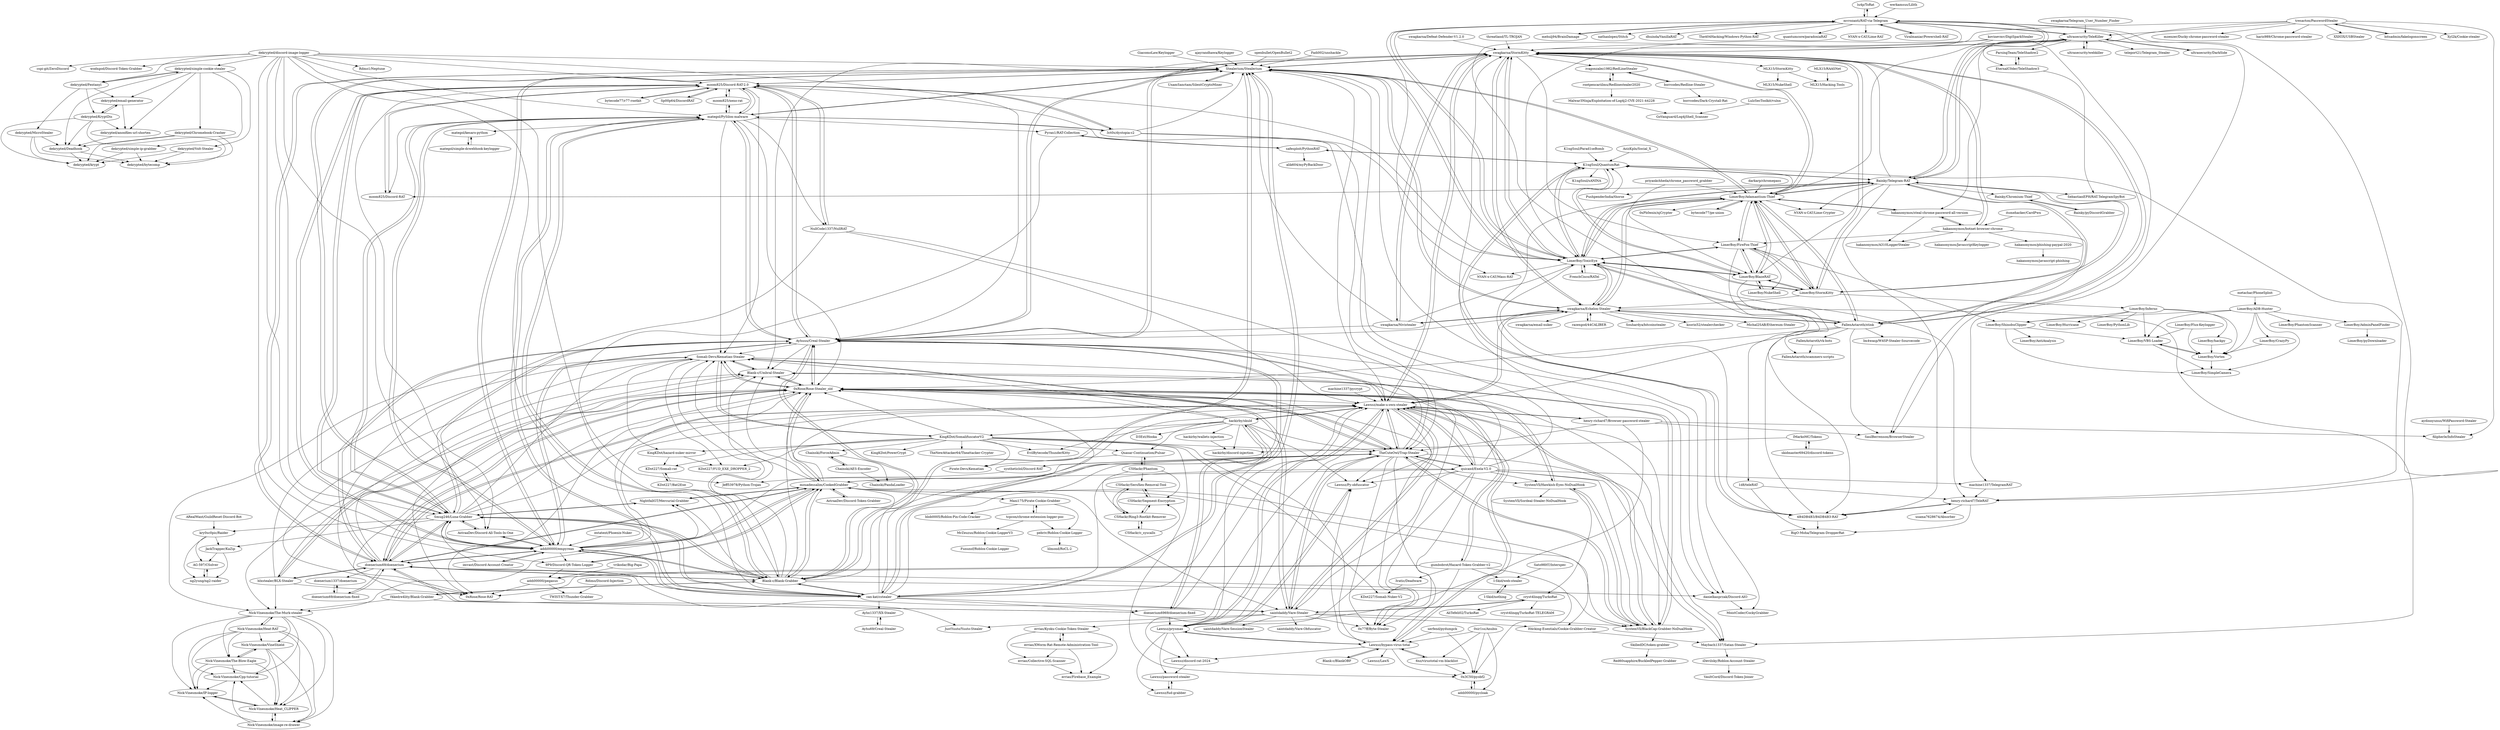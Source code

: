 digraph G {
"lu4p/ToRat" -> "mvrozanti/RAT-via-Telegram" ["e"=1]
"ajayrandhawa/Keylogger" -> "Stealerium/Stealerium" ["e"=1]
"ParsingTeam/TeleShadow2" -> "EternalC0der/TeleShadow3"
"EternalC0der/TeleShadow3" -> "ParsingTeam/TeleShadow2"
"EternalC0der/TeleShadow3" -> "SebastianEPH/RAT.TelegramSpyBot"
"itsmehacker/CardPwn" -> "hakanonymos/botnet-browser-chrome" ["e"=1]
"Viralmaniar/Powershell-RAT" -> "mvrozanti/RAT-via-Telegram" ["e"=1]
"bytecode77/r77-rootkit" -> "moom825/Discord-RAT-2.0" ["e"=1]
"hakanonymos/botnet-browser-chrome" -> "hakanonymos/JavascriptKeylogger"
"hakanonymos/botnet-browser-chrome" -> "hakanonymos/A310LoggerStealer"
"hakanonymos/botnet-browser-chrome" -> "hakanonymos/steal-chrome-password-all-version" ["e"=1]
"hakanonymos/botnet-browser-chrome" -> "hakanonymos/phishing-paypal-2020"
"hakanonymos/botnet-browser-chrome" -> "SaulBerrenson/BrowserStealer"
"hakanonymos/botnet-browser-chrome" -> "LimerBoy/FireFox-Thief"
"hakanonymos/botnet-browser-chrome" -> "swagkarna/StormKitty"
"ultrasecurity/TeleKiller" -> "ultrasecurity/DarkSide" ["e"=1]
"ultrasecurity/TeleKiller" -> "ultrasecurity/webkiller" ["e"=1]
"ultrasecurity/TeleKiller" -> "swagkarna/StormKitty"
"ultrasecurity/TeleKiller" -> "EternalC0der/TeleShadow3"
"ultrasecurity/TeleKiller" -> "Bainky/Telegram-RAT"
"ultrasecurity/TeleKiller" -> "mvrozanti/RAT-via-Telegram"
"ultrasecurity/TeleKiller" -> "ParsingTeam/TeleShadow2"
"ultrasecurity/TeleKiller" -> "teleport21/Telegram_Stealer"
"darkarp/chromepass" -> "LimerBoy/Adamantium-Thief" ["e"=1]
"bytecode77/pe-union" -> "LimerBoy/Adamantium-Thief" ["e"=1]
"ultrasecurity/webkiller" -> "ultrasecurity/TeleKiller" ["e"=1]
"kovinevmv/DigiSparkStealer" -> "SaulBerrenson/BrowserStealer" ["e"=1]
"kovinevmv/DigiSparkStealer" -> "swagkarna/StormKitty" ["e"=1]
"kovinevmv/DigiSparkStealer" -> "LimerBoy/ToxicEye" ["e"=1]
"kovinevmv/DigiSparkStealer" -> "LimerBoy/Adamantium-Thief" ["e"=1]
"metachar/PhoneSploit" -> "LimerBoy/ADB-Hunter" ["e"=1]
"JackTrapper/KaZip" -> "AG-597/CSolver"
"JackTrapper/KaZip" -> "ng2yung/ng2-raider"
"LimerBoy/hackpy" -> "LimerBoy/Vortex"
"bitsadmin/fakelogonscreen" -> "tresacton/PasswordStealer" ["e"=1]
"Bainky/Telegram-RAT" -> "mvrozanti/RAT-via-Telegram"
"Bainky/Telegram-RAT" -> "LimerBoy/ToxicEye"
"Bainky/Telegram-RAT" -> "K1ngSoul/QuantumRat"
"Bainky/Telegram-RAT" -> "Bainky/Chromium-Thief"
"Bainky/Telegram-RAT" -> "LimerBoy/StormKitty"
"Bainky/Telegram-RAT" -> "FallenAstaroth/stink"
"Bainky/Telegram-RAT" -> "LimerBoy/BlazeRAT"
"Bainky/Telegram-RAT" -> "LimerBoy/Adamantium-Thief"
"Bainky/Telegram-RAT" -> "4B4DB4B3/B4DB4B3-RAT"
"Bainky/Telegram-RAT" -> "swagkarna/StormKitty"
"Bainky/Telegram-RAT" -> "ultrasecurity/TeleKiller"
"Bainky/Telegram-RAT" -> "PushpenderIndia/thorse" ["e"=1]
"Bainky/Telegram-RAT" -> "SebastianEPH/RAT.TelegramSpyBot"
"Bainky/Telegram-RAT" -> "NYAN-x-CAT/Lime-Crypter" ["e"=1]
"Bainky/Telegram-RAT" -> "moom825/Discord-RAT" ["e"=1]
"LimerBoy/ToxicEye" -> "LimerBoy/Adamantium-Thief"
"LimerBoy/ToxicEye" -> "Bainky/Telegram-RAT"
"LimerBoy/ToxicEye" -> "swagkarna/StormKitty"
"LimerBoy/ToxicEye" -> "LimerBoy/BlazeRAT"
"LimerBoy/ToxicEye" -> "K1ngSoul/QuantumRat"
"LimerBoy/ToxicEye" -> "LimerBoy/StormKitty"
"LimerBoy/ToxicEye" -> "mvrozanti/RAT-via-Telegram"
"LimerBoy/ToxicEye" -> "LimerBoy/FireFox-Thief"
"LimerBoy/ToxicEye" -> "henry-richard7/TeleRAT"
"LimerBoy/ToxicEye" -> "4B4DB4B3/B4DB4B3-RAT"
"LimerBoy/ToxicEye" -> "FrenchCisco/RATel" ["e"=1]
"LimerBoy/ToxicEye" -> "NYAN-x-CAT/Mass-RAT" ["e"=1]
"LimerBoy/ToxicEye" -> "Stealerium/Stealerium"
"LimerBoy/ToxicEye" -> "swagkarna/Echelon-Stealer"
"LimerBoy/ToxicEye" -> "FallenAstaroth/stink"
"swagkarna/Echelon-Stealer" -> "swagkarna/StormKitty"
"swagkarna/Echelon-Stealer" -> "Maybach1337/Satan-Stealer"
"swagkarna/Echelon-Stealer" -> "razexgod/44CALIBER"
"swagkarna/Echelon-Stealer" -> "Souhardya/bitcoinstealer" ["e"=1]
"swagkarna/Echelon-Stealer" -> "Lawxsz/make-u-own-stealer"
"swagkarna/Echelon-Stealer" -> "kzorin52/stealerchecker" ["e"=1]
"swagkarna/Echelon-Stealer" -> "Stealerium/Stealerium"
"swagkarna/Echelon-Stealer" -> "FallenAstaroth/stink"
"swagkarna/Echelon-Stealer" -> "LimerBoy/ToxicEye"
"swagkarna/Echelon-Stealer" -> "LimerBoy/Adamantium-Thief"
"swagkarna/Echelon-Stealer" -> "Michal2SAB/Ethereum-Stealer" ["e"=1]
"swagkarna/Echelon-Stealer" -> "swagkarna/Nivistealer" ["e"=1]
"swagkarna/Echelon-Stealer" -> "swagkarna/email-nuker"
"PushpenderIndia/thorse" -> "K1ngSoul/QuantumRat" ["e"=1]
"Sp00p64/DiscordRAT" -> "moom825/Discord-RAT-2.0" ["e"=1]
"LimerBoy/StormKitty" -> "LimerBoy/BlazeRAT"
"LimerBoy/StormKitty" -> "LimerBoy/ToxicEye"
"LimerBoy/StormKitty" -> "LimerBoy/Adamantium-Thief"
"LimerBoy/StormKitty" -> "LimerBoy/FireFox-Thief"
"LimerBoy/StormKitty" -> "Bainky/Telegram-RAT"
"LimerBoy/StormKitty" -> "LimerBoy/Inferno"
"LimerBoy/StormKitty" -> "swagkarna/StormKitty"
"LimerBoy/StormKitty" -> "swagkarna/Echelon-Stealer"
"openbullet/OpenBullet2" -> "Stealerium/Stealerium" ["e"=1]
"swagkarna/Telegram_User_Number_Finder" -> "ultrasecurity/TeleKiller" ["e"=1]
"K1ngSoul/QuantumRat" -> "LimerBoy/ToxicEye"
"K1ngSoul/QuantumRat" -> "4B4DB4B3/B4DB4B3-RAT"
"K1ngSoul/QuantumRat" -> "safesploit/PythonRAT"
"K1ngSoul/QuantumRat" -> "LimerBoy/BlazeRAT"
"K1ngSoul/QuantumRat" -> "Bainky/Telegram-RAT"
"K1ngSoul/QuantumRat" -> "K1ngSoul/sANINA" ["e"=1]
"K1ngSoul/QuantumRat" -> "henry-richard7/TeleRAT"
"henry-richard7/TeleRAT" -> "BigO-Moha/Telegram-DropperRat"
"henry-richard7/TeleRAT" -> "4B4DB4B3/B4DB4B3-RAT"
"henry-richard7/TeleRAT" -> "usama7628674/Absorber"
"aydinnyunus/WifiPassword-Stealer" -> "filipherle/InfoStealer" ["e"=1]
"swagkarna/StormKitty" -> "LimerBoy/ToxicEye"
"swagkarna/StormKitty" -> "swagkarna/Echelon-Stealer"
"swagkarna/StormKitty" -> "Lawxsz/make-u-own-stealer"
"swagkarna/StormKitty" -> "Stealerium/Stealerium"
"swagkarna/StormKitty" -> "Blank-c/Umbral-Stealer"
"swagkarna/StormKitty" -> "ultrasecurity/TeleKiller"
"swagkarna/StormKitty" -> "LimerBoy/Adamantium-Thief"
"swagkarna/StormKitty" -> "Ayhuuu/Creal-Stealer"
"swagkarna/StormKitty" -> "FallenAstaroth/stink"
"swagkarna/StormKitty" -> "LimerBoy/StormKitty"
"swagkarna/StormKitty" -> "hakanonymos/botnet-browser-chrome"
"swagkarna/StormKitty" -> "LimerBoy/FireFox-Thief"
"swagkarna/StormKitty" -> "MLX15/StormKitty"
"swagkarna/StormKitty" -> "ivagonzalez1982/RedLineStealer"
"swagkarna/StormKitty" -> "swagkarna/Nivistealer" ["e"=1]
"LimerBoy/Adamantium-Thief" -> "LimerBoy/FireFox-Thief"
"LimerBoy/Adamantium-Thief" -> "LimerBoy/ToxicEye"
"LimerBoy/Adamantium-Thief" -> "LimerBoy/StormKitty"
"LimerBoy/Adamantium-Thief" -> "LimerBoy/BlazeRAT"
"LimerBoy/Adamantium-Thief" -> "Stealerium/Stealerium"
"LimerBoy/Adamantium-Thief" -> "0xPh0enix/njCrypter" ["e"=1]
"LimerBoy/Adamantium-Thief" -> "swagkarna/StormKitty"
"LimerBoy/Adamantium-Thief" -> "bytecode77/pe-union" ["e"=1]
"LimerBoy/Adamantium-Thief" -> "FallenAstaroth/stink"
"LimerBoy/Adamantium-Thief" -> "K1ngSoul/QuantumRat"
"LimerBoy/Adamantium-Thief" -> "Bainky/Telegram-RAT"
"LimerBoy/Adamantium-Thief" -> "MoistCoder/CockyGrabber"
"LimerBoy/Adamantium-Thief" -> "swagkarna/Echelon-Stealer"
"LimerBoy/Adamantium-Thief" -> "NYAN-x-CAT/Lime-Crypter" ["e"=1]
"LimerBoy/Adamantium-Thief" -> "hakanonymos/steal-chrome-password-all-version" ["e"=1]
"LimerBoy/FireFox-Thief" -> "LimerBoy/Adamantium-Thief"
"LimerBoy/FireFox-Thief" -> "LimerBoy/BlazeRAT"
"LimerBoy/FireFox-Thief" -> "LimerBoy/NukeShell"
"LimerBoy/FireFox-Thief" -> "4B4DB4B3/B4DB4B3-RAT"
"LimerBoy/FireFox-Thief" -> "LimerBoy/StormKitty"
"LimerBoy/FireFox-Thief" -> "LimerBoy/ShinobuClipper"
"LimerBoy/FireFox-Thief" -> "LimerBoy/ToxicEye"
"henry-richard7/Browser-password-stealer" -> "Lawxsz/make-u-own-stealer" ["e"=1]
"henry-richard7/Browser-password-stealer" -> "SaulBerrenson/BrowserStealer" ["e"=1]
"henry-richard7/Browser-password-stealer" -> "swagkarna/StormKitty" ["e"=1]
"henry-richard7/Browser-password-stealer" -> "TheCuteOwl/Trap-Stealer" ["e"=1]
"henry-richard7/Browser-password-stealer" -> "filipherle/InfoStealer" ["e"=1]
"henry-richard7/Browser-password-stealer" -> "Lawxsz/prysmax" ["e"=1]
"K1ngSoul/Parad1seBomb" -> "K1ngSoul/QuantumRat"
"threatland/TL-TROJAN" -> "swagkarna/StormKitty" ["e"=1]
"ARealWant/GuildReset-Discord-Bot" -> "kry0sc0pic/Raider" ["e"=1]
"AzizKpln/Social_X" -> "K1ngSoul/QuantumRat" ["e"=1]
"LimerBoy/Flux-Keylogger" -> "LimerBoy/Vortex"
"LimerBoy/Flux-Keylogger" -> "LimerBoy/VBS-Loader"
"LimerBoy/BlazeRAT" -> "LimerBoy/NukeShell"
"LimerBoy/BlazeRAT" -> "LimerBoy/FireFox-Thief"
"LimerBoy/BlazeRAT" -> "LimerBoy/StormKitty"
"LimerBoy/BlazeRAT" -> "LimerBoy/ToxicEye"
"LimerBoy/BlazeRAT" -> "4B4DB4B3/B4DB4B3-RAT"
"LimerBoy/BlazeRAT" -> "K1ngSoul/QuantumRat"
"LimerBoy/BlazeRAT" -> "LimerBoy/Adamantium-Thief"
"tresacton/PasswordStealer" -> "bitsadmin/fakelogonscreen" ["e"=1]
"tresacton/PasswordStealer" -> "Xyl2k/Cookie-stealer" ["e"=1]
"tresacton/PasswordStealer" -> "mzenzer/Ducky-chrome-password-stealer"
"tresacton/PasswordStealer" -> "hakanonymos/steal-chrome-password-all-version" ["e"=1]
"tresacton/PasswordStealer" -> "filipherle/InfoStealer"
"tresacton/PasswordStealer" -> "haris989/Chrome-password-stealer" ["e"=1]
"tresacton/PasswordStealer" -> "XXH3X/USBStealer"
"tresacton/PasswordStealer" -> "ultrasecurity/TeleKiller"
"tresacton/PasswordStealer" -> "swagkarna/StormKitty"
"FallenAstaroth/stink" -> "Bainky/Telegram-RAT"
"FallenAstaroth/stink" -> "swagkarna/StormKitty"
"FallenAstaroth/stink" -> "Im4wasp/W4SP-Stealer-Sourcecode"
"FallenAstaroth/stink" -> "swagkarna/Echelon-Stealer"
"FallenAstaroth/stink" -> "FallenAstaroth/scammers-scripts"
"FallenAstaroth/stink" -> "LimerBoy/Adamantium-Thief"
"FallenAstaroth/stink" -> "LimerBoy/ToxicEye"
"FallenAstaroth/stink" -> "0xRose/Rose-Stealer_old"
"FallenAstaroth/stink" -> "Lawxsz/make-u-own-stealer"
"FallenAstaroth/stink" -> "SaulBerrenson/BrowserStealer"
"FallenAstaroth/stink" -> "FallenAstaroth/vk-bots"
"borrcodes/Redline-Stealer" -> "ivagonzalez1982/RedLineStealer"
"borrcodes/Redline-Stealer" -> "borrcodes/Dark-Crystall-Rat"
"hakanonymos/steal-chrome-password-all-version" -> "hakanonymos/botnet-browser-chrome" ["e"=1]
"hakanonymos/steal-chrome-password-all-version" -> "hakanonymos/A310LoggerStealer" ["e"=1]
"hakanonymos/steal-chrome-password-all-version" -> "LimerBoy/Adamantium-Thief" ["e"=1]
"kry0sc0pic/Raider" -> "JackTrapper/KaZip"
"kry0sc0pic/Raider" -> "AG-597/CSolver"
"kry0sc0pic/Raider" -> "ng2yung/ng2-raider"
"FallenAstaroth/vk-bots" -> "FallenAstaroth/scammers-scripts"
"Bainky/pyDiscordGrabber" -> "Bainky/Chromium-Thief"
"LimerBoy/NukeShell" -> "LimerBoy/BlazeRAT"
"ivagonzalez1982/RedLineStealer" -> "borrcodes/Redline-Stealer"
"ivagonzalez1982/RedLineStealer" -> "rootpencariilmu/Redlinestealer2020"
"Bainky/Chromium-Thief" -> "Bainky/pyDiscordGrabber"
"hakanonymos/phishing-paypal-2020" -> "hakanonymos/javascript-phishing"
"LulzSecToolkit/vulnx" -> "GoVanguard/Log4jShell_Scanner"
"LimerBoy/Inferno" -> "LimerBoy/VBS-Loader"
"LimerBoy/Inferno" -> "LimerBoy/Hurricane"
"LimerBoy/Inferno" -> "LimerBoy/ShinobuClipper"
"LimerBoy/Inferno" -> "LimerBoy/hackpy"
"LimerBoy/Inferno" -> "LimerBoy/Vortex"
"LimerBoy/Inferno" -> "LimerBoy/PythonLib"
"LimerBoy/ShinobuClipper" -> "LimerBoy/AntiAnalysis"
"LimerBoy/ShinobuClipper" -> "LimerBoy/VBS-Loader"
"LimerBoy/ShinobuClipper" -> "LimerBoy/SimpleCamera"
"LimerBoy/ADB-Hunter" -> "LimerBoy/CrazyPy"
"LimerBoy/ADB-Hunter" -> "LimerBoy/AdminPanelFinder"
"LimerBoy/ADB-Hunter" -> "LimerBoy/SimpleCamera"
"LimerBoy/ADB-Hunter" -> "LimerBoy/Vortex"
"LimerBoy/ADB-Hunter" -> "LimerBoy/ShinobuClipper"
"LimerBoy/ADB-Hunter" -> "LimerBoy/VBS-Loader"
"LimerBoy/ADB-Hunter" -> "LimerBoy/PhantomScanner"
"LimerBoy/CrazyPy" -> "LimerBoy/Vortex"
"LimerBoy/AdminPanelFinder" -> "LimerBoy/pyDownloader"
"LimerBoy/VBS-Loader" -> "LimerBoy/Vortex"
"LimerBoy/VBS-Loader" -> "LimerBoy/SimpleCamera"
"LimerBoy/Vortex" -> "LimerBoy/SimpleCamera"
"LimerBoy/Vortex" -> "LimerBoy/VBS-Loader"
"1d8/teleRAT" -> "BigO-Moha/Telegram-DropperRat"
"1d8/teleRAT" -> "henry-richard7/TeleRAT"
"NightfallGT/Mercurial-Grabber" -> "mouadessalim/CookedGrabber" ["e"=1]
"NightfallGT/Mercurial-Grabber" -> "Smug246/Luna-Grabber" ["e"=1]
"can-kat/cstealer" -> "Ayhuuu/Creal-Stealer"
"can-kat/cstealer" -> "Stealerium/Stealerium"
"can-kat/cstealer" -> "addi00000/empyrean"
"can-kat/cstealer" -> "Lawxsz/make-u-own-stealer"
"can-kat/cstealer" -> "Blank-c/Blank-Grabber"
"can-kat/cstealer" -> "Smug246/Luna-Grabber"
"can-kat/cstealer" -> "mategol/PySilon-malware"
"can-kat/cstealer" -> "Ayhx1337/XX-Stealer"
"can-kat/cstealer" -> "0xRose/Rose-Stealer_old"
"can-kat/cstealer" -> "doenerium6969/doenerium-fixed" ["e"=1]
"can-kat/cstealer" -> "mouadessalim/CookedGrabber"
"can-kat/cstealer" -> "doenerium69/doenerium"
"can-kat/cstealer" -> "quicaxd/Exela-V2.0"
"can-kat/cstealer" -> "saintdaddy/Vare-Stealer"
"can-kat/cstealer" -> "TheCuteOwl/Trap-Stealer"
"ultrasecurity/DarkSide" -> "ultrasecurity/TeleKiller" ["e"=1]
"moom825/Discord-RAT" -> "moom825/Discord-RAT-2.0" ["e"=1]
"AstraaDev/Discord-Token-Grabber" -> "mouadessalim/CookedGrabber" ["e"=1]
"9P9/Discord-QR-Token-Logger" -> "mouadessalim/CookedGrabber" ["e"=1]
"9P9/Discord-QR-Token-Logger" -> "addi00000/pegasus" ["e"=1]
"swagkarna/Defeat-Defender-V1.2.0" -> "swagkarna/StormKitty" ["e"=1]
"4B4DB4B3/B4DB4B3-RAT" -> "henry-richard7/TeleRAT"
"4B4DB4B3/B4DB4B3-RAT" -> "BigO-Moha/Telegram-DropperRat"
"4B4DB4B3/B4DB4B3-RAT" -> "K1ngSoul/QuantumRat"
"Rdimo/Discord-Injection" -> "TWIST-X7/Thunder-Grabber" ["e"=1]
"razexgod/44CALIBER" -> "swagkarna/Echelon-Stealer"
"NullCode1337/NullRAT" -> "moom825/Discord-RAT-2.0" ["e"=1]
"NullCode1337/NullRAT" -> "0xRose/Rose-RAT" ["e"=1]
"NullCode1337/NullRAT" -> "TheCuteOwl/Trap-Stealer" ["e"=1]
"NullCode1337/NullRAT" -> "Lawxsz/make-u-own-stealer" ["e"=1]
"MLX15/StormKitty" -> "MLX15/Hacking.Tools"
"MLX15/StormKitty" -> "MLX15/NukeShell"
"MLX15/RAASNet" -> "MLX15/Hacking.Tools"
"FrenchCisco/RATel" -> "LimerBoy/ToxicEye" ["e"=1]
"pebriv/Roblox-Cookie-Logger" -> "lilmond/RoCL-2"
"rootpencariilmu/Redlinestealer2020" -> "ivagonzalez1982/RedLineStealer"
"rootpencariilmu/Redlinestealer2020" -> "Malwar3Ninja/Exploitation-of-Log4j2-CVE-2021-44228"
"vrikodar/Big-Papa" -> "addi00000/pegasus"
"swagkarna/Nivistealer" -> "swagkarna/Echelon-Stealer" ["e"=1]
"swagkarna/Nivistealer" -> "LimerBoy/ToxicEye" ["e"=1]
"swagkarna/Nivistealer" -> "swagkarna/StormKitty" ["e"=1]
"swagkarna/Nivistealer" -> "Stealerium/Stealerium" ["e"=1]
"swagkarna/Nivistealer" -> "Ayhuuu/Creal-Stealer" ["e"=1]
"Smug246/Luna-Grabber" -> "addi00000/empyrean"
"Smug246/Luna-Grabber" -> "Blank-c/Blank-Grabber"
"Smug246/Luna-Grabber" -> "Ayhuuu/Creal-Stealer"
"Smug246/Luna-Grabber" -> "0xRose/Rose-Stealer_old"
"Smug246/Luna-Grabber" -> "mategol/PySilon-malware"
"Smug246/Luna-Grabber" -> "can-kat/cstealer"
"Smug246/Luna-Grabber" -> "AstraaDev/Discord-All-Tools-In-One" ["e"=1]
"Smug246/Luna-Grabber" -> "JackTrapper/KaZip"
"Smug246/Luna-Grabber" -> "moom825/Discord-RAT-2.0"
"Smug246/Luna-Grabber" -> "Somali-Devs/Kematian-Stealer"
"Smug246/Luna-Grabber" -> "kry0sc0pic/Raider"
"Smug246/Luna-Grabber" -> "NightfallGT/Mercurial-Grabber" ["e"=1]
"Smug246/Luna-Grabber" -> "Stealerium/Stealerium"
"Smug246/Luna-Grabber" -> "doenerium69/doenerium"
"Smug246/Luna-Grabber" -> "Lawxsz/make-u-own-stealer"
"danielkasprzak/Discord-AIO" -> "MoistCoder/CockyGrabber" ["e"=1]
"Stealerium/Stealerium" -> "Ayhuuu/Creal-Stealer"
"Stealerium/Stealerium" -> "can-kat/cstealer"
"Stealerium/Stealerium" -> "Blank-c/Blank-Grabber"
"Stealerium/Stealerium" -> "swagkarna/StormKitty"
"Stealerium/Stealerium" -> "addi00000/empyrean"
"Stealerium/Stealerium" -> "LimerBoy/Adamantium-Thief"
"Stealerium/Stealerium" -> "mategol/PySilon-malware"
"Stealerium/Stealerium" -> "LimerBoy/ToxicEye"
"Stealerium/Stealerium" -> "swagkarna/Echelon-Stealer"
"Stealerium/Stealerium" -> "Lawxsz/make-u-own-stealer"
"Stealerium/Stealerium" -> "danielkasprzak/Discord-AIO" ["e"=1]
"Stealerium/Stealerium" -> "UnamSanctam/SilentCryptoMiner" ["e"=1]
"Stealerium/Stealerium" -> "doenerium69/doenerium"
"Stealerium/Stealerium" -> "Smug246/Luna-Grabber"
"Stealerium/Stealerium" -> "moom825/Discord-RAT-2.0"
"AstraaDev/Discord-All-Tools-In-One" -> "addi00000/empyrean" ["e"=1]
"AstraaDev/Discord-All-Tools-In-One" -> "Smug246/Luna-Grabber" ["e"=1]
"extatent/Phoenix-Nuker" -> "addi00000/empyrean" ["e"=1]
"addi00000/empyrean" -> "Smug246/Luna-Grabber"
"addi00000/empyrean" -> "Ayhuuu/Creal-Stealer"
"addi00000/empyrean" -> "Blank-c/Blank-Grabber"
"addi00000/empyrean" -> "can-kat/cstealer"
"addi00000/empyrean" -> "Stealerium/Stealerium"
"addi00000/empyrean" -> "0xRose/Rose-Stealer_old"
"addi00000/empyrean" -> "AstraaDev/Discord-All-Tools-In-One" ["e"=1]
"addi00000/empyrean" -> "Lawxsz/make-u-own-stealer"
"addi00000/empyrean" -> "mategol/PySilon-malware"
"addi00000/empyrean" -> "mouadessalim/CookedGrabber"
"addi00000/empyrean" -> "9P9/Discord-QR-Token-Logger" ["e"=1]
"addi00000/empyrean" -> "doenerium69/doenerium"
"addi00000/empyrean" -> "imvast/Discord-Account-Creator" ["e"=1]
"addi00000/empyrean" -> "NightfallGT/Mercurial-Grabber" ["e"=1]
"addi00000/empyrean" -> "moom825/Discord-RAT-2.0"
"3ct0s/dystopia-c2" -> "moom825/Discord-RAT-2.0" ["e"=1]
"3ct0s/dystopia-c2" -> "mategol/PySilon-malware" ["e"=1]
"3ct0s/dystopia-c2" -> "TheCuteOwl/Trap-Stealer" ["e"=1]
"3ct0s/dystopia-c2" -> "LimerBoy/ToxicEye" ["e"=1]
"3ct0s/dystopia-c2" -> "Stealerium/Stealerium" ["e"=1]
"tcpcon/chrome-extension-logger-poc" -> "MrZeuzus/Roblox-Cookie-LoggerV3"
"tcpcon/chrome-extension-logger-poc" -> "pebriv/Roblox-Cookie-Logger"
"tcpcon/chrome-extension-logger-poc" -> "Mani175/Pirate-Cookie-Grabber"
"UnamSanctam/SilentCryptoMiner" -> "Stealerium/Stealerium" ["e"=1]
"0sir1ss/Anubis" -> "0x3C50/pyobf2" ["e"=1]
"0sir1ss/Anubis" -> "Lawxsz/bypass-virus-total" ["e"=1]
"0sir1ss/Anubis" -> "addi00000/pycloak" ["e"=1]
"0sir1ss/Anubis" -> "6nz/virustotal-vm-blacklist" ["e"=1]
"Blank-c/BlankOBF" -> "Lawxsz/bypass-virus-total"
"dekrypted/simple-ip-grabber" -> "dekrypted/krypt"
"dekrypted/simple-ip-grabber" -> "dekrypted/bytecomp"
"Blank-c/Blank-Grabber" -> "addi00000/empyrean"
"Blank-c/Blank-Grabber" -> "Ayhuuu/Creal-Stealer"
"Blank-c/Blank-Grabber" -> "Smug246/Luna-Grabber"
"Blank-c/Blank-Grabber" -> "Stealerium/Stealerium"
"Blank-c/Blank-Grabber" -> "f4kedre4lity/Blank-Grabber"
"Blank-c/Blank-Grabber" -> "mategol/PySilon-malware"
"Blank-c/Blank-Grabber" -> "Blank-c/Umbral-Stealer"
"Blank-c/Blank-Grabber" -> "can-kat/cstealer"
"Blank-c/Blank-Grabber" -> "0xRose/Rose-Stealer_old"
"Blank-c/Blank-Grabber" -> "Lawxsz/make-u-own-stealer"
"Blank-c/Blank-Grabber" -> "mouadessalim/CookedGrabber"
"Blank-c/Blank-Grabber" -> "doenerium69/doenerium"
"Blank-c/Blank-Grabber" -> "Somali-Devs/Kematian-Stealer"
"Blank-c/Blank-Grabber" -> "danielkasprzak/Discord-AIO" ["e"=1]
"Blank-c/Blank-Grabber" -> "NightfallGT/Mercurial-Grabber" ["e"=1]
"addi00000/pegasus" -> "TWIST-X7/Thunder-Grabber"
"addi00000/pegasus" -> "0xRose/Rose-RAT"
"dekrypted/MicroStealer" -> "dekrypted/bytecomp"
"dekrypted/MicroStealer" -> "dekrypted/krypt"
"dekrypted/MicroStealer" -> "dekrypted/Deadhook"
"serfend/pydumpck" -> "0x3C50/pyobf2" ["e"=1]
"serfend/pydumpck" -> "Lawxsz/bypass-virus-total" ["e"=1]
"Pyran1/RAT-Collection" -> "safesploit/PythonRAT" ["e"=1]
"Pyran1/RAT-Collection" -> "Jeff53978/Python-Trojan" ["e"=1]
"6nz/virustotal-vm-blacklist" -> "Lawxsz/bypass-virus-total"
"6nz/virustotal-vm-blacklist" -> "0x3C50/pyobf2"
"safesploit/PythonRAT" -> "alik604/myPyBackDoor"
"safesploit/PythonRAT" -> "K1ngSoul/QuantumRat"
"safesploit/PythonRAT" -> "Pyran1/RAT-Collection" ["e"=1]
"dekrypted/Chromebook-Crasher" -> "dekrypted/bytecomp"
"dekrypted/Chromebook-Crasher" -> "dekrypted/krypt"
"dekrypted/Chromebook-Crasher" -> "dekrypted/Deadhook"
"3ratic/Deadware" -> "KDot227/Somali-Nuker-V2" ["e"=1]
"dekrypted/KryptDis" -> "dekrypted/email-generator"
"dekrypted/KryptDis" -> "dekrypted/bytecomp"
"dekrypted/KryptDis" -> "dekrypted/krypt"
"dekrypted/KryptDis" -> "dekrypted/anonfiles-url-shorten"
"dekrypted/KryptDis" -> "dekrypted/Deadhook"
"Malwar3Ninja/Exploitation-of-Log4j2-CVE-2021-44228" -> "GoVanguard/Log4jShell_Scanner"
"dekrypted/Deadhook" -> "dekrypted/bytecomp"
"dekrypted/Deadhook" -> "dekrypted/krypt"
"Ayhuuu/Creal-Stealer" -> "addi00000/empyrean"
"Ayhuuu/Creal-Stealer" -> "Blank-c/Blank-Grabber"
"Ayhuuu/Creal-Stealer" -> "can-kat/cstealer"
"Ayhuuu/Creal-Stealer" -> "Stealerium/Stealerium"
"Ayhuuu/Creal-Stealer" -> "Smug246/Luna-Grabber"
"Ayhuuu/Creal-Stealer" -> "Lawxsz/make-u-own-stealer"
"Ayhuuu/Creal-Stealer" -> "0xRose/Rose-Stealer_old"
"Ayhuuu/Creal-Stealer" -> "doenerium69/doenerium"
"Ayhuuu/Creal-Stealer" -> "swagkarna/StormKitty"
"Ayhuuu/Creal-Stealer" -> "Somali-Devs/Kematian-Stealer"
"Ayhuuu/Creal-Stealer" -> "moom825/Discord-RAT-2.0"
"Ayhuuu/Creal-Stealer" -> "mategol/PySilon-malware"
"Ayhuuu/Creal-Stealer" -> "danielkasprzak/Discord-AIO" ["e"=1]
"Ayhuuu/Creal-Stealer" -> "Blank-c/Umbral-Stealer"
"Ayhuuu/Creal-Stealer" -> "swagkarna/Echelon-Stealer"
"dekrypted/discord-image-logger" -> "Smug246/Luna-Grabber"
"dekrypted/discord-image-logger" -> "addi00000/empyrean"
"dekrypted/discord-image-logger" -> "Ayhuuu/Creal-Stealer"
"dekrypted/discord-image-logger" -> "Blank-c/Blank-Grabber"
"dekrypted/discord-image-logger" -> "dekrypted/simple-cookie-stealer"
"dekrypted/discord-image-logger" -> "can-kat/cstealer"
"dekrypted/discord-image-logger" -> "mategol/PySilon-malware"
"dekrypted/discord-image-logger" -> "dekrypted/Fentanyl"
"dekrypted/discord-image-logger" -> "Stealerium/Stealerium"
"dekrypted/discord-image-logger" -> "moom825/Discord-RAT-2.0"
"dekrypted/discord-image-logger" -> "Rdmo1/Neptune" ["e"=1]
"dekrypted/discord-image-logger" -> "AstraaDev/Discord-All-Tools-In-One" ["e"=1]
"dekrypted/discord-image-logger" -> "cspi-git/ZeroDiscord" ["e"=1]
"dekrypted/discord-image-logger" -> "9P9/Discord-QR-Token-Logger" ["e"=1]
"dekrypted/discord-image-logger" -> "wodxgod/Discord-Token-Grabber" ["e"=1]
"moom825/Discord-RAT-2.0" -> "moom825/Discord-RAT" ["e"=1]
"moom825/Discord-RAT-2.0" -> "NullCode1337/NullRAT" ["e"=1]
"moom825/Discord-RAT-2.0" -> "mategol/PySilon-malware"
"moom825/Discord-RAT-2.0" -> "Sp00p64/DiscordRAT" ["e"=1]
"moom825/Discord-RAT-2.0" -> "moom825/xeno-rat" ["e"=1]
"moom825/Discord-RAT-2.0" -> "bytecode77/r77-rootkit" ["e"=1]
"moom825/Discord-RAT-2.0" -> "3ct0s/dystopia-c2" ["e"=1]
"moom825/Discord-RAT-2.0" -> "Ayhuuu/Creal-Stealer"
"moom825/Discord-RAT-2.0" -> "Smug246/Luna-Grabber"
"moom825/Discord-RAT-2.0" -> "AstraaDev/Discord-All-Tools-In-One" ["e"=1]
"moom825/Discord-RAT-2.0" -> "Somali-Devs/Kematian-Stealer"
"moom825/Discord-RAT-2.0" -> "Stealerium/Stealerium"
"moom825/Discord-RAT-2.0" -> "addi00000/empyrean"
"moom825/Discord-RAT-2.0" -> "LimerBoy/ToxicEye"
"moom825/Discord-RAT-2.0" -> "danielkasprzak/Discord-AIO" ["e"=1]
"MrZeuzus/Roblox-Cookie-LoggerV3" -> "Fununsf/Roblox-Cookie-Logger"
"gumbobrot/Hazard-Token-Grabber-v2" -> "0xRose/Rose-Stealer_old"
"gumbobrot/Hazard-Token-Grabber-v2" -> "3ratic/Deadware" ["e"=1]
"gumbobrot/Hazard-Token-Grabber-v2" -> "0xRose/Rose-RAT"
"gumbobrot/Hazard-Token-Grabber-v2" -> "addi00000/pegasus"
"gumbobrot/Hazard-Token-Grabber-v2" -> "0x77ff/Byte-Stealer"
"gumbobrot/Hazard-Token-Grabber-v2" -> "I-Skid/web-stealer"
"gumbobrot/Hazard-Token-Grabber-v2" -> "0x3C50/pyobf2"
"dekrypted/Fentanyl" -> "dekrypted/simple-cookie-stealer"
"dekrypted/Fentanyl" -> "dekrypted/email-generator"
"dekrypted/Fentanyl" -> "dekrypted/KryptDis"
"dekrypted/Fentanyl" -> "dekrypted/MicroStealer"
"KingKDot/SomalifuscatorV2" -> "Somali-Devs/Kematian-Stealer"
"KingKDot/SomalifuscatorV2" -> "KingKDot/hazard-nuker-mirror"
"KingKDot/SomalifuscatorV2" -> "Pirate-Devs/Kematian"
"KingKDot/SomalifuscatorV2" -> "0xRose/Rose-Stealer_old"
"KingKDot/SomalifuscatorV2" -> "KingKDot/PowerCrypt"
"KingKDot/SomalifuscatorV2" -> "Quasar-Continuation/Pulsar"
"KingKDot/SomalifuscatorV2" -> "Chainski/ForceAdmin"
"KingKDot/SomalifuscatorV2" -> "Lawxsz/bypass-virus-total"
"KingKDot/SomalifuscatorV2" -> "KDot227/FUD_EXE_DROPPER_2"
"KingKDot/SomalifuscatorV2" -> "EvilBytecode/ThunderKitty" ["e"=1]
"KingKDot/SomalifuscatorV2" -> "KDot227/Somali-rat"
"KingKDot/SomalifuscatorV2" -> "TheCuteOwl/Trap-Stealer"
"KingKDot/SomalifuscatorV2" -> "0x3C50/pyobf2"
"KingKDot/SomalifuscatorV2" -> "TheNewAttacker64/Theattacker-Crypter" ["e"=1]
"KingKDot/SomalifuscatorV2" -> "KDot227/Somali-Nuker-V2"
"skidmaster69420/discord-tokens" -> "IMarkoMC/Tokens"
"Maybach1337/Satan-Stealer" -> "iDevilsky/Roblox-Account-Stealer"
"imvast/Discord-Account-Creator" -> "addi00000/empyrean" ["e"=1]
"imvast/Discord-Account-Creator" -> "Smug246/Luna-Grabber" ["e"=1]
"dekrypted/Volt-Stealer" -> "dekrypted/bytecomp"
"dekrypted/Volt-Stealer" -> "dekrypted/krypt"
"0x3C50/pyobf2" -> "addi00000/pycloak"
"Somali-Devs/Kematian-Stealer" -> "KingKDot/SomalifuscatorV2"
"Somali-Devs/Kematian-Stealer" -> "KingKDot/hazard-nuker-mirror"
"Somali-Devs/Kematian-Stealer" -> "0xRose/Rose-Stealer_old"
"Somali-Devs/Kematian-Stealer" -> "Blank-c/Umbral-Stealer"
"Somali-Devs/Kematian-Stealer" -> "0xRose/Rose-RAT"
"Somali-Devs/Kematian-Stealer" -> "0x77ff/Byte-Stealer"
"Somali-Devs/Kematian-Stealer" -> "KDot227/FUD_EXE_DROPPER_2"
"Somali-Devs/Kematian-Stealer" -> "TheCuteOwl/Trap-Stealer"
"Somali-Devs/Kematian-Stealer" -> "Nick-Vinesmoke/The-Murk-stealer"
"mategol/PySilon-malware" -> "moom825/Discord-RAT-2.0"
"mategol/PySilon-malware" -> "Blank-c/Blank-Grabber"
"mategol/PySilon-malware" -> "Stealerium/Stealerium"
"mategol/PySilon-malware" -> "Smug246/Luna-Grabber"
"mategol/PySilon-malware" -> "can-kat/cstealer"
"mategol/PySilon-malware" -> "Ayhuuu/Creal-Stealer"
"mategol/PySilon-malware" -> "addi00000/empyrean"
"mategol/PySilon-malware" -> "moom825/xeno-rat" ["e"=1]
"mategol/PySilon-malware" -> "NullCode1337/NullRAT" ["e"=1]
"mategol/PySilon-malware" -> "moom825/Discord-RAT" ["e"=1]
"mategol/PySilon-malware" -> "0xRose/Rose-Stealer_old"
"mategol/PySilon-malware" -> "Somali-Devs/Kematian-Stealer"
"mategol/PySilon-malware" -> "Pyran1/RAT-Collection" ["e"=1]
"mategol/PySilon-malware" -> "3ct0s/dystopia-c2" ["e"=1]
"mategol/PySilon-malware" -> "mategol/kesaro-python"
"SystemVll/BlackCap-Grabber-NoDualHook" -> "SystemVll/Hawkish-Eyes-NoDualHook"
"SystemVll/BlackCap-Grabber-NoDualHook" -> "TheCuteOwl/Trap-Stealer"
"SystemVll/BlackCap-Grabber-NoDualHook" -> "SkilledDC/token-grabber"
"SystemVll/BlackCap-Grabber-NoDualHook" -> "Lawxsz/make-u-own-stealer"
"SystemVll/BlackCap-Grabber-NoDualHook" -> "Blank-c/Umbral-Stealer"
"Chainski/ForceAdmin" -> "Chainski/AES-Encoder"
"Chainski/ForceAdmin" -> "Chainski/PandaLoader"
"mouadessalim/CookedGrabber" -> "9P9/Discord-QR-Token-Logger" ["e"=1]
"mouadessalim/CookedGrabber" -> "0xRose/Rose-Stealer_old"
"mouadessalim/CookedGrabber" -> "Blank-c/Blank-Grabber"
"mouadessalim/CookedGrabber" -> "Blank-c/Umbral-Stealer"
"mouadessalim/CookedGrabber" -> "TheCuteOwl/Trap-Stealer"
"mouadessalim/CookedGrabber" -> "Lawxsz/make-u-own-stealer"
"mouadessalim/CookedGrabber" -> "SystemVll/BlackCap-Grabber-NoDualHook"
"mouadessalim/CookedGrabber" -> "addi00000/empyrean"
"mouadessalim/CookedGrabber" -> "doenerium69/doenerium"
"mouadessalim/CookedGrabber" -> "H4cking-Esentials/Cookie-Grabber-Creator"
"mouadessalim/CookedGrabber" -> "Mani175/Pirate-Cookie-Grabber"
"mouadessalim/CookedGrabber" -> "Somali-Devs/Kematian-Stealer"
"mouadessalim/CookedGrabber" -> "saintdaddy/Vare-Stealer"
"mouadessalim/CookedGrabber" -> "NightfallGT/Mercurial-Grabber" ["e"=1]
"mouadessalim/CookedGrabber" -> "AstraaDev/Discord-Token-Grabber" ["e"=1]
"Mani175/Pirate-Cookie-Grabber" -> "tcpcon/chrome-extension-logger-poc"
"Mani175/Pirate-Cookie-Grabber" -> "blob0005/Roblox-Pin-Code-Cracker"
"Mani175/Pirate-Cookie-Grabber" -> "pebriv/Roblox-Cookie-Logger"
"cryst4linqq/TurkoRat" -> "AliTefeli02/TurkoRat"
"cryst4linqq/TurkoRat" -> "cryst4linqq/TurkoRat-TELEGRAM"
"cryst4linqq/TurkoRat" -> "saintdaddy/Vare-Stealer"
"addi00000/pycloak" -> "0x3C50/pyobf2"
"machine1337/pycrypt" -> "Lawxsz/make-u-own-stealer" ["e"=1]
"IMarkoMC/Tokens" -> "skidmaster69420/discord-tokens"
"IMarkoMC/Tokens" -> "hackirby/discord-injection"
"Lawxsz/bypass-virus-total" -> "Lawxsz/make-u-own-stealer"
"Lawxsz/bypass-virus-total" -> "Lawxsz/Py-obfuscator"
"Lawxsz/bypass-virus-total" -> "6nz/virustotal-vm-blacklist"
"Lawxsz/bypass-virus-total" -> "Lawxsz/prysmax"
"Lawxsz/bypass-virus-total" -> "Blank-c/BlankOBF"
"Lawxsz/bypass-virus-total" -> "Lawxsz/discord-rat-2024"
"Lawxsz/bypass-virus-total" -> "0x3C50/pyobf2"
"Lawxsz/bypass-virus-total" -> "Lawxsz/LawX"
"dekrypted/email-generator" -> "dekrypted/anonfiles-url-shorten"
"dekrypted/email-generator" -> "dekrypted/KryptDis"
"errias/Kyoku-Cookie-Token-Stealer" -> "errias/Collective-SQL-Scanner"
"errias/Kyoku-Cookie-Token-Stealer" -> "errias/XWorm-Rat-Remote-Administration-Tool-"
"errias/Kyoku-Cookie-Token-Stealer" -> "errias/Firebase_Example"
"errias/XWorm-Rat-Remote-Administration-Tool-" -> "errias/Collective-SQL-Scanner"
"errias/XWorm-Rat-Remote-Administration-Tool-" -> "errias/Firebase_Example"
"errias/XWorm-Rat-Remote-Administration-Tool-" -> "errias/Kyoku-Cookie-Token-Stealer"
"Nick-Vinesmoke/The-Murk-stealer" -> "Nick-Vinesmoke/Heat-RAT"
"Nick-Vinesmoke/The-Murk-stealer" -> "Nick-Vinesmoke/image-re-drawer"
"Nick-Vinesmoke/The-Murk-stealer" -> "Nick-Vinesmoke/VineShield"
"Nick-Vinesmoke/The-Murk-stealer" -> "Nick-Vinesmoke/Heat_CLIPPER"
"Nick-Vinesmoke/The-Murk-stealer" -> "Nick-Vinesmoke/The-Blow-Eagle"
"Nick-Vinesmoke/The-Murk-stealer" -> "Nick-Vinesmoke/IP-logger"
"Nick-Vinesmoke/The-Murk-stealer" -> "Nick-Vinesmoke/Cpp-tutorial"
"KDot227/Somali-rat" -> "KDot227/Bat2Exe"
"Chainski/AES-Encoder" -> "Chainski/ForceAdmin"
"Chainski/AES-Encoder" -> "Chainski/PandaLoader"
"H4cking-Esentials/Cookie-Grabber-Creator" -> "Maybach1337/Satan-Stealer"
"mategol/kesaro-python" -> "mategol/simple-dcwebhook-keylogger"
"mategol/simple-dcwebhook-keylogger" -> "mategol/kesaro-python"
"blxstealer/BLX-Stealer" -> "0xRose/Rose-Stealer_old"
"blxstealer/BLX-Stealer" -> "Somali-Devs/Kematian-Stealer"
"blxstealer/BLX-Stealer" -> "Blank-c/Umbral-Stealer"
"blxstealer/BLX-Stealer" -> "0xRose/Rose-RAT"
"blxstealer/BLX-Stealer" -> "doenerium69/doenerium"
"blxstealer/BLX-Stealer" -> "Nick-Vinesmoke/The-Murk-stealer"
"machine1337/TelegramRAT" -> "henry-richard7/TeleRAT" ["e"=1]
"quicaxd/Exela-V2.0" -> "Lawxsz/make-u-own-stealer"
"quicaxd/Exela-V2.0" -> "TheCuteOwl/Trap-Stealer"
"quicaxd/Exela-V2.0" -> "SystemVll/BlackCap-Grabber-NoDualHook"
"quicaxd/Exela-V2.0" -> "Lawxsz/prysmax"
"quicaxd/Exela-V2.0" -> "Maybach1337/Satan-Stealer"
"quicaxd/Exela-V2.0" -> "saintdaddy/Vare-Stealer"
"quicaxd/Exela-V2.0" -> "0x77ff/Byte-Stealer"
"quicaxd/Exela-V2.0" -> "SystemVll/Hawkish-Eyes-NoDualHook"
"quicaxd/Exela-V2.0" -> "mouadessalim/CookedGrabber"
"quicaxd/Exela-V2.0" -> "Stealerium/Stealerium"
"quicaxd/Exela-V2.0" -> "0xRose/Rose-Stealer_old"
"quicaxd/Exela-V2.0" -> "Lawxsz/Py-obfuscator"
"quicaxd/Exela-V2.0" -> "machine1337/TelegramRAT" ["e"=1]
"quicaxd/Exela-V2.0" -> "Ayhuuu/Creal-Stealer"
"Lawxsz/make-u-own-stealer" -> "Lawxsz/prysmax"
"Lawxsz/make-u-own-stealer" -> "Lawxsz/bypass-virus-total"
"Lawxsz/make-u-own-stealer" -> "Lawxsz/Py-obfuscator"
"Lawxsz/make-u-own-stealer" -> "TheCuteOwl/Trap-Stealer"
"Lawxsz/make-u-own-stealer" -> "saintdaddy/Vare-Stealer"
"Lawxsz/make-u-own-stealer" -> "SystemVll/BlackCap-Grabber-NoDualHook"
"Lawxsz/make-u-own-stealer" -> "quicaxd/Exela-V2.0"
"Lawxsz/make-u-own-stealer" -> "swagkarna/StormKitty"
"Lawxsz/make-u-own-stealer" -> "doenerium69/doenerium"
"Lawxsz/make-u-own-stealer" -> "Ayhuuu/Creal-Stealer"
"Lawxsz/make-u-own-stealer" -> "Maybach1337/Satan-Stealer"
"Lawxsz/make-u-own-stealer" -> "henry-richard7/Browser-password-stealer" ["e"=1]
"Lawxsz/make-u-own-stealer" -> "hackirby/skuld"
"Lawxsz/make-u-own-stealer" -> "Lawxsz/discord-rat-2024"
"Lawxsz/make-u-own-stealer" -> "swagkarna/Echelon-Stealer"
"KingKDot/hazard-nuker-mirror" -> "KDot227/FUD_EXE_DROPPER_2"
"KingKDot/hazard-nuker-mirror" -> "KDot227/Somali-rat"
"0xRose/Rose-Stealer_old" -> "0xRose/Rose-RAT"
"0xRose/Rose-Stealer_old" -> "gumbobrot/Hazard-Token-Grabber-v2"
"0xRose/Rose-Stealer_old" -> "TheCuteOwl/Trap-Stealer"
"0xRose/Rose-Stealer_old" -> "Somali-Devs/Kematian-Stealer"
"0xRose/Rose-Stealer_old" -> "Blank-c/Umbral-Stealer"
"0xRose/Rose-Stealer_old" -> "SystemVll/BlackCap-Grabber-NoDualHook"
"0xRose/Rose-Stealer_old" -> "doenerium69/doenerium"
"0xRose/Rose-Stealer_old" -> "SystemVll/Hawkish-Eyes-NoDualHook"
"0xRose/Rose-Stealer_old" -> "Nick-Vinesmoke/The-Murk-stealer"
"0xRose/Rose-Stealer_old" -> "saintdaddy/Vare-Stealer"
"0xRose/Rose-Stealer_old" -> "mouadessalim/CookedGrabber"
"0xRose/Rose-Stealer_old" -> "0x77ff/Byte-Stealer"
"0xRose/Rose-Stealer_old" -> "blxstealer/BLX-Stealer"
"0xRose/Rose-Stealer_old" -> "Ayhuuu/Creal-Stealer"
"0xRose/Rose-Stealer_old" -> "Lawxsz/make-u-own-stealer"
"doenerium69/doenerium" -> "doenerium69/doenerium-fixed"
"doenerium69/doenerium" -> "Lawxsz/make-u-own-stealer"
"doenerium69/doenerium" -> "0xRose/Rose-Stealer_old"
"doenerium69/doenerium" -> "doenerium1337/doenerium"
"doenerium69/doenerium" -> "SystemVll/BlackCap-Grabber-NoDualHook"
"doenerium69/doenerium" -> "Ayhuuu/Creal-Stealer"
"doenerium69/doenerium" -> "Blank-c/Umbral-Stealer"
"doenerium69/doenerium" -> "saintdaddy/Vare-Stealer"
"doenerium69/doenerium" -> "doenerium6969/doenerium-fixed" ["e"=1]
"doenerium69/doenerium" -> "blxstealer/BLX-Stealer"
"doenerium69/doenerium" -> "mouadessalim/CookedGrabber"
"doenerium69/doenerium" -> "Blank-c/Blank-Grabber"
"doenerium69/doenerium" -> "Stealerium/Stealerium"
"doenerium69/doenerium" -> "Smug246/Luna-Grabber"
"doenerium69/doenerium" -> "addi00000/empyrean"
"doenerium69/doenerium-fixed" -> "doenerium1337/doenerium"
"doenerium69/doenerium-fixed" -> "doenerium69/doenerium"
"doenerium6969/doenerium-fixed" -> "doenerium69/doenerium" ["e"=1]
"doenerium6969/doenerium-fixed" -> "Lawxsz/prysmax" ["e"=1]
"doenerium6969/doenerium-fixed" -> "hackirby/skuld" ["e"=1]
"doenerium6969/doenerium-fixed" -> "Lawxsz/make-u-own-stealer" ["e"=1]
"Nick-Vinesmoke/VineShield" -> "Nick-Vinesmoke/image-re-drawer"
"Nick-Vinesmoke/VineShield" -> "Nick-Vinesmoke/IP-logger"
"Nick-Vinesmoke/VineShield" -> "Nick-Vinesmoke/The-Blow-Eagle"
"Nick-Vinesmoke/VineShield" -> "Nick-Vinesmoke/Heat_CLIPPER"
"Fadi002/unshackle" -> "Stealerium/Stealerium" ["e"=1]
"dekrypted/simple-cookie-stealer" -> "dekrypted/Fentanyl"
"dekrypted/simple-cookie-stealer" -> "dekrypted/email-generator"
"dekrypted/simple-cookie-stealer" -> "dekrypted/anonfiles-url-shorten"
"dekrypted/simple-cookie-stealer" -> "dekrypted/simple-ip-grabber"
"dekrypted/simple-cookie-stealer" -> "dekrypted/Chromebook-Crasher"
"dekrypted/simple-cookie-stealer" -> "dekrypted/Deadhook"
"dekrypted/simple-cookie-stealer" -> "dekrypted/Volt-Stealer"
"TheCuteOwl/Trap-Stealer" -> "Lawxsz/make-u-own-stealer"
"TheCuteOwl/Trap-Stealer" -> "saintdaddy/Vare-Stealer"
"TheCuteOwl/Trap-Stealer" -> "SystemVll/BlackCap-Grabber-NoDualHook"
"TheCuteOwl/Trap-Stealer" -> "0xRose/Rose-Stealer_old"
"TheCuteOwl/Trap-Stealer" -> "Lawxsz/prysmax"
"TheCuteOwl/Trap-Stealer" -> "quicaxd/Exela-V2.0"
"TheCuteOwl/Trap-Stealer" -> "Lawxsz/Py-obfuscator"
"TheCuteOwl/Trap-Stealer" -> "Maybach1337/Satan-Stealer"
"TheCuteOwl/Trap-Stealer" -> "syntheticlol/Discord-RAT"
"TheCuteOwl/Trap-Stealer" -> "Nick-Vinesmoke/The-Murk-stealer"
"TheCuteOwl/Trap-Stealer" -> "Somali-Devs/Kematian-Stealer"
"TheCuteOwl/Trap-Stealer" -> "0x77ff/Byte-Stealer"
"TheCuteOwl/Trap-Stealer" -> "SystemVll/Hawkish-Eyes-NoDualHook"
"TheCuteOwl/Trap-Stealer" -> "Lawxsz/bypass-virus-total"
"TheCuteOwl/Trap-Stealer" -> "Blank-c/Umbral-Stealer"
"SystemVll/Hawkish-Eyes-NoDualHook" -> "SystemVll/BlackCap-Grabber-NoDualHook"
"SystemVll/Hawkish-Eyes-NoDualHook" -> "SystemVll/Sordeal-Stealer-NoDualHook"
"SystemVll/Hawkish-Eyes-NoDualHook" -> "0xRose/Rose-Stealer_old"
"SystemVll/Hawkish-Eyes-NoDualHook" -> "cryst4linqq/TurkoRat"
"Sato98HT/Interspec" -> "I-Skid/web-stealer"
"f4kedre4lity/Blank-Grabber" -> "Blank-c/Blank-Grabber"
"f4kedre4lity/Blank-Grabber" -> "Nick-Vinesmoke/The-Murk-stealer"
"f4kedre4lity/Blank-Grabber" -> "0xRose/Rose-Stealer_old"
"f4kedre4lity/Blank-Grabber" -> "JustYuuto/Yuuto-Stealer"
"saintdaddy/Vare-Stealer" -> "TheCuteOwl/Trap-Stealer"
"saintdaddy/Vare-Stealer" -> "Lawxsz/make-u-own-stealer"
"saintdaddy/Vare-Stealer" -> "saintdaddy/Vare-SessionStealer"
"saintdaddy/Vare-Stealer" -> "saintdaddy/Vare-Obfuscator" ["e"=1]
"saintdaddy/Vare-Stealer" -> "H4cking-Esentials/Cookie-Grabber-Creator"
"saintdaddy/Vare-Stealer" -> "JustYuuto/Yuuto-Stealer"
"saintdaddy/Vare-Stealer" -> "cryst4linqq/TurkoRat"
"saintdaddy/Vare-Stealer" -> "SystemVll/BlackCap-Grabber-NoDualHook"
"saintdaddy/Vare-Stealer" -> "0xRose/Rose-Stealer_old"
"saintdaddy/Vare-Stealer" -> "errias/Kyoku-Cookie-Token-Stealer"
"saintdaddy/Vare-Stealer" -> "0x77ff/Byte-Stealer"
"doenerium1337/doenerium" -> "doenerium69/doenerium-fixed"
"errias/Collective-SQL-Scanner" -> "errias/Firebase_Example"
"Blank-c/Umbral-Stealer" -> "Somali-Devs/Kematian-Stealer"
"Blank-c/Umbral-Stealer" -> "0xRose/Rose-Stealer_old"
"Blank-c/Umbral-Stealer" -> "SystemVll/BlackCap-Grabber-NoDualHook"
"Blank-c/Umbral-Stealer" -> "0xRose/Rose-RAT"
"SkilledDC/token-grabber" -> "Red60sapphire/BuckledPepper-Grabber"
"KDot227/Bat2Exe" -> "KDot227/Somali-rat"
"I-Skid/web-stealer" -> "I-Skid/nothing"
"syntheticlol/Discord-RAT" -> "Jeff53978/Python-Trojan"
"Nick-Vinesmoke/Cpp-tutorial" -> "Nick-Vinesmoke/IP-logger"
"Nick-Vinesmoke/Heat-RAT" -> "Nick-Vinesmoke/Heat_CLIPPER"
"Nick-Vinesmoke/Heat-RAT" -> "Nick-Vinesmoke/image-re-drawer"
"Nick-Vinesmoke/Heat-RAT" -> "Nick-Vinesmoke/IP-logger"
"Nick-Vinesmoke/Heat-RAT" -> "Nick-Vinesmoke/VineShield"
"Nick-Vinesmoke/Heat-RAT" -> "Nick-Vinesmoke/The-Murk-stealer"
"Nick-Vinesmoke/Heat-RAT" -> "Nick-Vinesmoke/The-Blow-Eagle"
"Nick-Vinesmoke/Heat-RAT" -> "Nick-Vinesmoke/Cpp-tutorial"
"Nick-Vinesmoke/The-Blow-Eagle" -> "Nick-Vinesmoke/VineShield"
"Nick-Vinesmoke/The-Blow-Eagle" -> "Nick-Vinesmoke/Heat_CLIPPER"
"Nick-Vinesmoke/The-Blow-Eagle" -> "Nick-Vinesmoke/IP-logger"
"Nick-Vinesmoke/The-Blow-Eagle" -> "Nick-Vinesmoke/Cpp-tutorial"
"I-Skid/nothing" -> "I-Skid/web-stealer"
"Lawxsz/fud-grabber" -> "Lawxsz/password-stealer"
"dekrypted/anonfiles-url-shorten" -> "dekrypted/Deadhook"
"Nick-Vinesmoke/Heat_CLIPPER" -> "Nick-Vinesmoke/IP-logger"
"Nick-Vinesmoke/Heat_CLIPPER" -> "Nick-Vinesmoke/Cpp-tutorial"
"Nick-Vinesmoke/Heat_CLIPPER" -> "Nick-Vinesmoke/image-re-drawer"
"Nick-Vinesmoke/image-re-drawer" -> "Nick-Vinesmoke/IP-logger"
"Nick-Vinesmoke/image-re-drawer" -> "Nick-Vinesmoke/Heat_CLIPPER"
"Nick-Vinesmoke/image-re-drawer" -> "Nick-Vinesmoke/Cpp-tutorial"
"Nick-Vinesmoke/IP-logger" -> "Nick-Vinesmoke/Heat_CLIPPER"
"GiacomoLaw/Keylogger" -> "Stealerium/Stealerium" ["e"=1]
"moom825/xeno-rat" -> "moom825/Discord-RAT-2.0" ["e"=1]
"moom825/xeno-rat" -> "mategol/PySilon-malware" ["e"=1]
"hackirby/skuld" -> "EvilBytecode/ThunderKitty" ["e"=1]
"hackirby/skuld" -> "Lawxsz/prysmax"
"hackirby/skuld" -> "Lawxsz/make-u-own-stealer"
"hackirby/skuld" -> "hackirby/wallets-injection"
"hackirby/skuld" -> "TheCuteOwl/Trap-Stealer"
"hackirby/skuld" -> "Somali-Devs/Kematian-Stealer"
"hackirby/skuld" -> "hackirby/discord-injection"
"hackirby/skuld" -> "doenerium6969/doenerium-fixed" ["e"=1]
"hackirby/skuld" -> "0xRose/Rose-Stealer_old"
"hackirby/skuld" -> "KingKDot/SomalifuscatorV2"
"hackirby/skuld" -> "Quasar-Continuation/Pulsar"
"hackirby/skuld" -> "D3Ext/Hooka" ["e"=1]
"hackirby/skuld" -> "Lawxsz/Py-obfuscator"
"Lawxsz/prysmax" -> "Lawxsz/Py-obfuscator"
"Lawxsz/prysmax" -> "Lawxsz/make-u-own-stealer"
"Lawxsz/prysmax" -> "Lawxsz/discord-rat-2024"
"Lawxsz/prysmax" -> "Lawxsz/bypass-virus-total"
"Lawxsz/prysmax" -> "Lawxsz/password-stealer"
"Lawxsz/prysmax" -> "Lawxsz/fud-grabber"
"C5Hackr/Phantom" -> "C5Hackr/Segment-Encryption"
"C5Hackr/Phantom" -> "C5Hackr/Ring3-Rootkit-Remover"
"C5Hackr/Phantom" -> "C5Hackr/SeroXen-Removal-Tool"
"C5Hackr/Phantom" -> "Quasar-Continuation/Pulsar"
"Lawxsz/discord-rat-2024" -> "Lawxsz/password-stealer"
"Lawxsz/Py-obfuscator" -> "Lawxsz/prysmax"
"hackirby/wallets-injection" -> "hackirby/discord-injection"
"C5Hackr/SeroXen-Removal-Tool" -> "C5Hackr/Ring3-Rootkit-Remover"
"C5Hackr/SeroXen-Removal-Tool" -> "C5Hackr/Segment-Encryption"
"C5Hackr/Ring3-Rootkit-Remover" -> "C5Hackr/SeroXen-Removal-Tool"
"C5Hackr/Ring3-Rootkit-Remover" -> "C5Hackr/Segment-Encryption"
"C5Hackr/Ring3-Rootkit-Remover" -> "C5Hackr/c_syscalls"
"mvrozanti/RAT-via-Telegram" -> "Bainky/Telegram-RAT"
"mvrozanti/RAT-via-Telegram" -> "LimerBoy/ToxicEye"
"mvrozanti/RAT-via-Telegram" -> "mehulj94/BrainDamage" ["e"=1]
"mvrozanti/RAT-via-Telegram" -> "Viralmaniar/Powershell-RAT" ["e"=1]
"mvrozanti/RAT-via-Telegram" -> "lu4p/ToRat" ["e"=1]
"mvrozanti/RAT-via-Telegram" -> "henry-richard7/TeleRAT"
"mvrozanti/RAT-via-Telegram" -> "nathanlopez/Stitch" ["e"=1]
"mvrozanti/RAT-via-Telegram" -> "dhuinda/VanillaRAT" ["e"=1]
"mvrozanti/RAT-via-Telegram" -> "The404Hacking/Windows-Python-RAT" ["e"=1]
"mvrozanti/RAT-via-Telegram" -> "NYAN-x-CAT/Mass-RAT" ["e"=1]
"mvrozanti/RAT-via-Telegram" -> "quantumcore/paradoxiaRAT" ["e"=1]
"mvrozanti/RAT-via-Telegram" -> "1d8/teleRAT"
"mvrozanti/RAT-via-Telegram" -> "NYAN-x-CAT/Lime-RAT" ["e"=1]
"mvrozanti/RAT-via-Telegram" -> "ultrasecurity/TeleKiller"
"mvrozanti/RAT-via-Telegram" -> "machine1337/TelegramRAT" ["e"=1]
"Ayhu69/Creal-Stealer" -> "Ayhx1337/XX-Stealer"
"mehulj94/BrainDamage" -> "mvrozanti/RAT-via-Telegram" ["e"=1]
"Quasar-Continuation/Pulsar" -> "C5Hackr/Phantom"
"Quasar-Continuation/Pulsar" -> "Pirate-Devs/Kematian"
"priyankchheda/chrome_password_grabber" -> "LimerBoy/Adamantium-Thief" ["e"=1]
"priyankchheda/chrome_password_grabber" -> "LimerBoy/BlazeRAT" ["e"=1]
"Ayhx1337/XX-Stealer" -> "Ayhu69/Creal-Stealer"
"iDevilsky/Roblox-Account-Stealer" -> "VaultCord/Discord-Token-Joiner"
"C5Hackr/Segment-Encryption" -> "C5Hackr/Ring3-Rootkit-Remover"
"C5Hackr/Segment-Encryption" -> "C5Hackr/SeroXen-Removal-Tool"
"C5Hackr/c_syscalls" -> "C5Hackr/Ring3-Rootkit-Remover"
"C5Hackr/c_syscalls" -> "C5Hackr/Segment-Encryption"
"ng2yung/ng2-raider" -> "AG-597/CSolver"
"AG-597/CSolver" -> "ng2yung/ng2-raider"
"Lawxsz/password-stealer" -> "Lawxsz/fud-grabber"
"werkamsus/Lilith" -> "mvrozanti/RAT-via-Telegram" ["e"=1]
"lu4p/ToRat" ["l"="-46.479,-23.878", "c"=338]
"mvrozanti/RAT-via-Telegram" ["l"="-45.845,-23.962"]
"ajayrandhawa/Keylogger" ["l"="-46.642,-24.018", "c"=338]
"Stealerium/Stealerium" ["l"="-45.709,-23.915"]
"ParsingTeam/TeleShadow2" ["l"="-45.879,-24.04"]
"EternalC0der/TeleShadow3" ["l"="-45.857,-24.041"]
"SebastianEPH/RAT.TelegramSpyBot" ["l"="-45.834,-24.018"]
"itsmehacker/CardPwn" ["l"="23.063,-28.113", "c"=28]
"hakanonymos/botnet-browser-chrome" ["l"="-45.743,-24.015"]
"Viralmaniar/Powershell-RAT" ["l"="-46.553,-23.925", "c"=338]
"bytecode77/r77-rootkit" ["l"="-47.286,-32.583", "c"=41]
"moom825/Discord-RAT-2.0" ["l"="-45.681,-23.927"]
"hakanonymos/JavascriptKeylogger" ["l"="-45.739,-24.062"]
"hakanonymos/A310LoggerStealer" ["l"="-45.756,-24.05"]
"hakanonymos/steal-chrome-password-all-version" ["l"="-46.515,-23.987", "c"=338]
"hakanonymos/phishing-paypal-2020" ["l"="-45.723,-24.05"]
"SaulBerrenson/BrowserStealer" ["l"="-45.729,-23.985"]
"LimerBoy/FireFox-Thief" ["l"="-45.774,-23.999"]
"swagkarna/StormKitty" ["l"="-45.756,-23.944"]
"ultrasecurity/TeleKiller" ["l"="-45.837,-23.993"]
"ultrasecurity/DarkSide" ["l"="-47.067,-26.246", "c"=70]
"ultrasecurity/webkiller" ["l"="-46.857,-26.148", "c"=70]
"Bainky/Telegram-RAT" ["l"="-45.803,-23.971"]
"teleport21/Telegram_Stealer" ["l"="-45.862,-24.019"]
"darkarp/chromepass" ["l"="-46.542,-23.992", "c"=338]
"LimerBoy/Adamantium-Thief" ["l"="-45.759,-23.966"]
"bytecode77/pe-union" ["l"="-46.434,-23.79", "c"=338]
"kovinevmv/DigiSparkStealer" ["l"="55.083,3.739", "c"=747]
"LimerBoy/ToxicEye" ["l"="-45.783,-23.953"]
"metachar/PhoneSploit" ["l"="-45.62,-26.053", "c"=2638]
"LimerBoy/ADB-Hunter" ["l"="-45.794,-24.138"]
"JackTrapper/KaZip" ["l"="-45.59,-23.94"]
"AG-597/CSolver" ["l"="-45.566,-23.948"]
"ng2yung/ng2-raider" ["l"="-45.558,-23.936"]
"LimerBoy/hackpy" ["l"="-45.824,-24.108"]
"LimerBoy/Vortex" ["l"="-45.814,-24.125"]
"bitsadmin/fakelogonscreen" ["l"="-46.954,-32.525", "c"=41]
"tresacton/PasswordStealer" ["l"="-45.889,-23.966"]
"K1ngSoul/QuantumRat" ["l"="-45.825,-23.977"]
"Bainky/Chromium-Thief" ["l"="-45.814,-24.024"]
"LimerBoy/StormKitty" ["l"="-45.776,-23.981"]
"FallenAstaroth/stink" ["l"="-45.767,-23.927"]
"LimerBoy/BlazeRAT" ["l"="-45.794,-23.989"]
"4B4DB4B3/B4DB4B3-RAT" ["l"="-45.818,-23.957"]
"PushpenderIndia/thorse" ["l"="-46.51,-23.934", "c"=338]
"NYAN-x-CAT/Lime-Crypter" ["l"="-46.479,-23.776", "c"=338]
"moom825/Discord-RAT" ["l"="-45.045,-23.593", "c"=217]
"henry-richard7/TeleRAT" ["l"="-45.838,-23.94"]
"FrenchCisco/RATel" ["l"="-46.549,-23.855", "c"=338]
"NYAN-x-CAT/Mass-RAT" ["l"="-46.499,-23.76", "c"=338]
"swagkarna/Echelon-Stealer" ["l"="-45.75,-23.915"]
"Maybach1337/Satan-Stealer" ["l"="-45.746,-23.854"]
"razexgod/44CALIBER" ["l"="-45.783,-23.891"]
"Souhardya/bitcoinstealer" ["l"="-16.812,10.438", "c"=303]
"Lawxsz/make-u-own-stealer" ["l"="-45.716,-23.857"]
"kzorin52/stealerchecker" ["l"="47.382,21.089", "c"=1066]
"Michal2SAB/Ethereum-Stealer" ["l"="-16.837,10.397", "c"=303]
"swagkarna/Nivistealer" ["l"="-45.745,-25.124", "c"=1045]
"swagkarna/email-nuker" ["l"="-45.763,-23.893"]
"Sp00p64/DiscordRAT" ["l"="-45.064,-23.54", "c"=217]
"LimerBoy/Inferno" ["l"="-45.811,-24.084"]
"openbullet/OpenBullet2" ["l"="47.367,21.023", "c"=1066]
"swagkarna/Telegram_User_Number_Finder" ["l"="-47.212,-27.777", "c"=97]
"safesploit/PythonRAT" ["l"="-45.871,-23.999"]
"K1ngSoul/sANINA" ["l"="-46.393,-23.846", "c"=338]
"BigO-Moha/Telegram-DropperRat" ["l"="-45.858,-23.936"]
"usama7628674/Absorber" ["l"="-45.867,-23.917"]
"aydinnyunus/WifiPassword-Stealer" ["l"="-46.841,-24.11", "c"=338]
"filipherle/InfoStealer" ["l"="-45.943,-23.955"]
"Blank-c/Umbral-Stealer" ["l"="-45.679,-23.853"]
"Ayhuuu/Creal-Stealer" ["l"="-45.698,-23.893"]
"MLX15/StormKitty" ["l"="-45.835,-23.901"]
"ivagonzalez1982/RedLineStealer" ["l"="-45.688,-24.042"]
"0xPh0enix/njCrypter" ["l"="-46.455,-23.799", "c"=338]
"MoistCoder/CockyGrabber" ["l"="-45.709,-24.01"]
"LimerBoy/NukeShell" ["l"="-45.791,-24.019"]
"LimerBoy/ShinobuClipper" ["l"="-45.787,-24.091"]
"henry-richard7/Browser-password-stealer" ["l"="-47.569,-27.746", "c"=97]
"TheCuteOwl/Trap-Stealer" ["l"="-45.691,-23.821"]
"Lawxsz/prysmax" ["l"="-45.736,-23.815"]
"K1ngSoul/Parad1seBomb" ["l"="-45.894,-23.996"]
"threatland/TL-TROJAN" ["l"="-46.18,-23.72", "c"=338]
"ARealWant/GuildReset-Discord-Bot" ["l"="-45.108,-23.471", "c"=217]
"kry0sc0pic/Raider" ["l"="-45.582,-23.927"]
"AzizKpln/Social_X" ["l"="-46.553,-23.872", "c"=338]
"LimerBoy/Flux-Keylogger" ["l"="-45.834,-24.141"]
"LimerBoy/VBS-Loader" ["l"="-45.807,-24.115"]
"Xyl2k/Cookie-stealer" ["l"="55.039,3.822", "c"=747]
"mzenzer/Ducky-chrome-password-stealer" ["l"="-45.918,-23.959"]
"haris989/Chrome-password-stealer" ["l"="49.724,25.998", "c"=759]
"XXH3X/USBStealer" ["l"="-45.933,-23.981"]
"Im4wasp/W4SP-Stealer-Sourcecode" ["l"="-45.807,-23.901"]
"FallenAstaroth/scammers-scripts" ["l"="-45.791,-23.915"]
"0xRose/Rose-Stealer_old" ["l"="-45.67,-23.843"]
"FallenAstaroth/vk-bots" ["l"="-45.807,-23.919"]
"borrcodes/Redline-Stealer" ["l"="-45.664,-24.058"]
"borrcodes/Dark-Crystall-Rat" ["l"="-45.644,-24.075"]
"Bainky/pyDiscordGrabber" ["l"="-45.817,-24.045"]
"rootpencariilmu/Redlinestealer2020" ["l"="-45.677,-24.081"]
"hakanonymos/javascript-phishing" ["l"="-45.715,-24.075"]
"LulzSecToolkit/vulnx" ["l"="-45.643,-24.157"]
"GoVanguard/Log4jShell_Scanner" ["l"="-45.651,-24.139"]
"LimerBoy/Hurricane" ["l"="-45.84,-24.102"]
"LimerBoy/PythonLib" ["l"="-45.835,-24.087"]
"LimerBoy/AntiAnalysis" ["l"="-45.772,-24.111"]
"LimerBoy/SimpleCamera" ["l"="-45.793,-24.119"]
"LimerBoy/CrazyPy" ["l"="-45.811,-24.151"]
"LimerBoy/AdminPanelFinder" ["l"="-45.78,-24.169"]
"LimerBoy/PhantomScanner" ["l"="-45.797,-24.164"]
"LimerBoy/pyDownloader" ["l"="-45.777,-24.19"]
"1d8/teleRAT" ["l"="-45.879,-23.936"]
"NightfallGT/Mercurial-Grabber" ["l"="-45.028,-23.526", "c"=217]
"mouadessalim/CookedGrabber" ["l"="-45.696,-23.847"]
"Smug246/Luna-Grabber" ["l"="-45.658,-23.91"]
"can-kat/cstealer" ["l"="-45.695,-23.874"]
"addi00000/empyrean" ["l"="-45.675,-23.896"]
"Blank-c/Blank-Grabber" ["l"="-45.657,-23.876"]
"mategol/PySilon-malware" ["l"="-45.641,-23.896"]
"Ayhx1337/XX-Stealer" ["l"="-45.794,-23.831"]
"doenerium6969/doenerium-fixed" ["l"="59.434,22.582", "c"=778]
"doenerium69/doenerium" ["l"="-45.671,-23.867"]
"quicaxd/Exela-V2.0" ["l"="-45.711,-23.835"]
"saintdaddy/Vare-Stealer" ["l"="-45.672,-23.815"]
"AstraaDev/Discord-Token-Grabber" ["l"="-45.059,-23.582", "c"=217]
"9P9/Discord-QR-Token-Logger" ["l"="-45.008,-23.525", "c"=217]
"addi00000/pegasus" ["l"="-45.619,-23.744"]
"swagkarna/Defeat-Defender-V1.2.0" ["l"="-46.503,-23.868", "c"=338]
"Rdimo/Discord-Injection" ["l"="-44.938,-23.57", "c"=217]
"TWIST-X7/Thunder-Grabber" ["l"="-45.611,-23.716"]
"NullCode1337/NullRAT" ["l"="-45.077,-23.582", "c"=217]
"0xRose/Rose-RAT" ["l"="-45.643,-23.81"]
"MLX15/Hacking.Tools" ["l"="-45.875,-23.887"]
"MLX15/NukeShell" ["l"="-45.858,-23.883"]
"MLX15/RAASNet" ["l"="-45.901,-23.878"]
"pebriv/Roblox-Cookie-Logger" ["l"="-45.864,-23.738"]
"lilmond/RoCL-2" ["l"="-45.882,-23.717"]
"Malwar3Ninja/Exploitation-of-Log4j2-CVE-2021-44228" ["l"="-45.662,-24.115"]
"vrikodar/Big-Papa" ["l"="-45.607,-23.692"]
"AstraaDev/Discord-All-Tools-In-One" ["l"="-45.047,-23.562", "c"=217]
"Somali-Devs/Kematian-Stealer" ["l"="-45.664,-23.831"]
"danielkasprzak/Discord-AIO" ["l"="-45.016,-23.562", "c"=217]
"UnamSanctam/SilentCryptoMiner" ["l"="-46.296,-23.686", "c"=338]
"extatent/Phoenix-Nuker" ["l"="-44.989,-23.519", "c"=217]
"imvast/Discord-Account-Creator" ["l"="-44.906,-23.547", "c"=217]
"3ct0s/dystopia-c2" ["l"="-45.064,-23.604", "c"=217]
"tcpcon/chrome-extension-logger-poc" ["l"="-45.868,-23.757"]
"MrZeuzus/Roblox-Cookie-LoggerV3" ["l"="-45.905,-23.744"]
"Mani175/Pirate-Cookie-Grabber" ["l"="-45.825,-23.769"]
"0sir1ss/Anubis" ["l"="-42.553,-37.326", "c"=306]
"0x3C50/pyobf2" ["l"="-45.684,-23.751"]
"Lawxsz/bypass-virus-total" ["l"="-45.733,-23.793"]
"addi00000/pycloak" ["l"="-45.67,-23.726"]
"6nz/virustotal-vm-blacklist" ["l"="-45.728,-23.76"]
"Blank-c/BlankOBF" ["l"="-45.767,-23.77"]
"dekrypted/simple-ip-grabber" ["l"="-45.548,-24.041"]
"dekrypted/krypt" ["l"="-45.532,-24.033"]
"dekrypted/bytecomp" ["l"="-45.538,-24.028"]
"f4kedre4lity/Blank-Grabber" ["l"="-45.621,-23.843"]
"dekrypted/MicroStealer" ["l"="-45.555,-24.024"]
"dekrypted/Deadhook" ["l"="-45.533,-24.019"]
"serfend/pydumpck" ["l"="-42.74,-37.179", "c"=306]
"Pyran1/RAT-Collection" ["l"="-46.556,-23.833", "c"=338]
"Jeff53978/Python-Trojan" ["l"="-45.535,-23.832"]
"alik604/myPyBackDoor" ["l"="-45.909,-24.02"]
"dekrypted/Chromebook-Crasher" ["l"="-45.519,-24.029"]
"3ratic/Deadware" ["l"="-44.974,-23.592", "c"=217]
"KDot227/Somali-Nuker-V2" ["l"="-45.692,-23.732"]
"dekrypted/KryptDis" ["l"="-45.538,-24.007"]
"dekrypted/email-generator" ["l"="-45.539,-23.99"]
"dekrypted/anonfiles-url-shorten" ["l"="-45.525,-24.001"]
"dekrypted/discord-image-logger" ["l"="-45.633,-23.945"]
"dekrypted/simple-cookie-stealer" ["l"="-45.555,-24.003"]
"dekrypted/Fentanyl" ["l"="-45.57,-23.992"]
"Rdmo1/Neptune" ["l"="51.633,-1.501", "c"=487]
"cspi-git/ZeroDiscord" ["l"="-45.022,-23.61", "c"=217]
"wodxgod/Discord-Token-Grabber" ["l"="-45.046,-23.539", "c"=217]
"moom825/xeno-rat" ["l"="-46.52,-23.785", "c"=338]
"Fununsf/Roblox-Cookie-Logger" ["l"="-45.929,-23.735"]
"gumbobrot/Hazard-Token-Grabber-v2" ["l"="-45.631,-23.786"]
"0x77ff/Byte-Stealer" ["l"="-45.66,-23.806"]
"I-Skid/web-stealer" ["l"="-45.553,-23.754"]
"KingKDot/SomalifuscatorV2" ["l"="-45.696,-23.766"]
"KingKDot/hazard-nuker-mirror" ["l"="-45.677,-23.774"]
"Pirate-Devs/Kematian" ["l"="-45.709,-23.731"]
"KingKDot/PowerCrypt" ["l"="-45.684,-23.709"]
"Quasar-Continuation/Pulsar" ["l"="-45.709,-23.712"]
"Chainski/ForceAdmin" ["l"="-45.736,-23.695"]
"KDot227/FUD_EXE_DROPPER_2" ["l"="-45.674,-23.788"]
"EvilBytecode/ThunderKitty" ["l"="-47.771,-32.25", "c"=41]
"KDot227/Somali-rat" ["l"="-45.705,-23.748"]
"TheNewAttacker64/Theattacker-Crypter" ["l"="-46.598,-23.755", "c"=338]
"skidmaster69420/discord-tokens" ["l"="-45.814,-23.667"]
"IMarkoMC/Tokens" ["l"="-45.799,-23.69"]
"iDevilsky/Roblox-Account-Stealer" ["l"="-45.787,-23.853"]
"dekrypted/Volt-Stealer" ["l"="-45.522,-24.016"]
"Nick-Vinesmoke/The-Murk-stealer" ["l"="-45.603,-23.812"]
"mategol/kesaro-python" ["l"="-45.58,-23.897"]
"SystemVll/BlackCap-Grabber-NoDualHook" ["l"="-45.682,-23.834"]
"SystemVll/Hawkish-Eyes-NoDualHook" ["l"="-45.679,-23.801"]
"SkilledDC/token-grabber" ["l"="-45.602,-23.845"]
"Chainski/AES-Encoder" ["l"="-45.74,-23.67"]
"Chainski/PandaLoader" ["l"="-45.759,-23.669"]
"H4cking-Esentials/Cookie-Grabber-Creator" ["l"="-45.732,-23.832"]
"blob0005/Roblox-Pin-Code-Cracker" ["l"="-45.838,-23.735"]
"cryst4linqq/TurkoRat" ["l"="-45.645,-23.77"]
"AliTefeli02/TurkoRat" ["l"="-45.609,-23.758"]
"cryst4linqq/TurkoRat-TELEGRAM" ["l"="-45.637,-23.731"]
"machine1337/pycrypt" ["l"="-46.717,-23.891", "c"=338]
"hackirby/discord-injection" ["l"="-45.759,-23.738"]
"Lawxsz/Py-obfuscator" ["l"="-45.719,-23.814"]
"Lawxsz/discord-rat-2024" ["l"="-45.752,-23.822"]
"Lawxsz/LawX" ["l"="-45.755,-23.782"]
"errias/Kyoku-Cookie-Token-Stealer" ["l"="-45.586,-23.731"]
"errias/Collective-SQL-Scanner" ["l"="-45.555,-23.7"]
"errias/XWorm-Rat-Remote-Administration-Tool-" ["l"="-45.563,-23.716"]
"errias/Firebase_Example" ["l"="-45.573,-23.7"]
"Nick-Vinesmoke/Heat-RAT" ["l"="-45.566,-23.81"]
"Nick-Vinesmoke/image-re-drawer" ["l"="-45.57,-23.797"]
"Nick-Vinesmoke/VineShield" ["l"="-45.565,-23.786"]
"Nick-Vinesmoke/Heat_CLIPPER" ["l"="-45.583,-23.799"]
"Nick-Vinesmoke/The-Blow-Eagle" ["l"="-45.558,-23.799"]
"Nick-Vinesmoke/IP-logger" ["l"="-45.577,-23.789"]
"Nick-Vinesmoke/Cpp-tutorial" ["l"="-45.579,-23.808"]
"KDot227/Bat2Exe" ["l"="-45.723,-23.736"]
"mategol/simple-dcwebhook-keylogger" ["l"="-45.556,-23.898"]
"blxstealer/BLX-Stealer" ["l"="-45.641,-23.837"]
"machine1337/TelegramRAT" ["l"="-46.788,-23.873", "c"=338]
"hackirby/skuld" ["l"="-45.713,-23.792"]
"doenerium69/doenerium-fixed" ["l"="-45.624,-23.863"]
"doenerium1337/doenerium" ["l"="-45.614,-23.875"]
"Fadi002/unshackle" ["l"="-47.095,-26.042", "c"=70]
"syntheticlol/Discord-RAT" ["l"="-45.587,-23.83"]
"SystemVll/Sordeal-Stealer-NoDualHook" ["l"="-45.664,-23.76"]
"Sato98HT/Interspec" ["l"="-45.509,-23.736"]
"JustYuuto/Yuuto-Stealer" ["l"="-45.623,-23.812"]
"saintdaddy/Vare-SessionStealer" ["l"="-45.657,-23.788"]
"saintdaddy/Vare-Obfuscator" ["l"="-42.513,-37.35", "c"=306]
"Red60sapphire/BuckledPepper-Grabber" ["l"="-45.566,-23.852"]
"I-Skid/nothing" ["l"="-45.533,-23.745"]
"Lawxsz/fud-grabber" ["l"="-45.766,-23.799"]
"Lawxsz/password-stealer" ["l"="-45.765,-23.812"]
"GiacomoLaw/Keylogger" ["l"="-46.685,-24.022", "c"=338]
"hackirby/wallets-injection" ["l"="-45.746,-23.756"]
"D3Ext/Hooka" ["l"="-47.569,-32.317", "c"=41]
"C5Hackr/Phantom" ["l"="-45.704,-23.664"]
"C5Hackr/Segment-Encryption" ["l"="-45.711,-23.632"]
"C5Hackr/Ring3-Rootkit-Remover" ["l"="-45.696,-23.63"]
"C5Hackr/SeroXen-Removal-Tool" ["l"="-45.698,-23.643"]
"C5Hackr/c_syscalls" ["l"="-45.702,-23.613"]
"mehulj94/BrainDamage" ["l"="-47.358,-34.398", "c"=204]
"nathanlopez/Stitch" ["l"="-46.598,-23.93", "c"=338]
"dhuinda/VanillaRAT" ["l"="-46.458,-23.762", "c"=338]
"The404Hacking/Windows-Python-RAT" ["l"="-46.568,-23.807", "c"=338]
"quantumcore/paradoxiaRAT" ["l"="-46.481,-23.925", "c"=338]
"NYAN-x-CAT/Lime-RAT" ["l"="-46.5,-23.845", "c"=338]
"Ayhu69/Creal-Stealer" ["l"="-45.827,-23.821"]
"priyankchheda/chrome_password_grabber" ["l"="-46.519,-24.009", "c"=338]
"VaultCord/Discord-Token-Joiner" ["l"="-45.816,-23.85"]
"werkamsus/Lilith" ["l"="-46.428,-23.828", "c"=338]
}